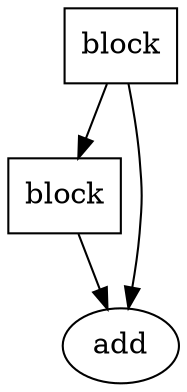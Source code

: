 digraph block_c {
    block1 [op_type="block",
    label="block",
          shape = box,
             input=yes ];
    block2 [op_type="block",
    label="block",
           shape=box];
    add [op_type="add",
           output=yes];

    block1 -> block2 -> add;
    block1 -> add;
}